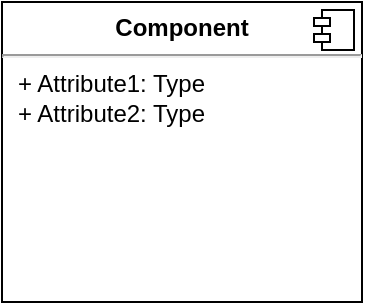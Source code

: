 <mxfile version="16.5.1" type="device"><diagram id="6kgnKzsRsX2ejcg5p5Zc" name="Page-1"><mxGraphModel dx="782" dy="539" grid="1" gridSize="10" guides="1" tooltips="1" connect="1" arrows="1" fold="1" page="1" pageScale="1" pageWidth="850" pageHeight="1100" math="0" shadow="0"><root><mxCell id="0"/><mxCell id="1" parent="0"/><mxCell id="ImkZCFSE8CII1WjqwQEy-1" value="&lt;p style=&quot;margin:0px;margin-top:6px;text-align:center;&quot;&gt;&lt;b&gt;Component&lt;/b&gt;&lt;/p&gt;&lt;hr/&gt;&lt;p style=&quot;margin:0px;margin-left:8px;&quot;&gt;+ Attribute1: Type&lt;br/&gt;+ Attribute2: Type&lt;/p&gt;" style="align=left;overflow=fill;html=1;dropTarget=0;" vertex="1" parent="1"><mxGeometry x="300" y="50" width="180" height="150" as="geometry"/></mxCell><mxCell id="ImkZCFSE8CII1WjqwQEy-2" value="" style="shape=component;jettyWidth=8;jettyHeight=4;" vertex="1" parent="ImkZCFSE8CII1WjqwQEy-1"><mxGeometry x="1" width="20" height="20" relative="1" as="geometry"><mxPoint x="-24" y="4" as="offset"/></mxGeometry></mxCell></root></mxGraphModel></diagram></mxfile>